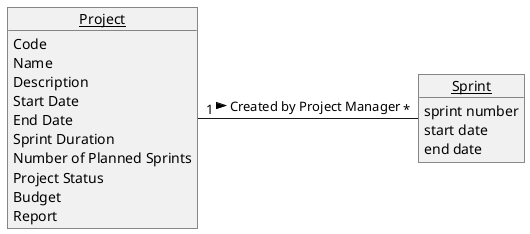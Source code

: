 @startuml
skinparam style strictuml
skinparam groupInheritance 3

Object Sprint {
sprint number
start date
end date
}

Object Project {
Code
Name
Description
Start Date
End Date
Sprint Duration
Number of Planned Sprints
Project Status
Budget
Report
}

"Sprint" "*" -left- "1" "Project": Created by Project Manager  <

@enduml